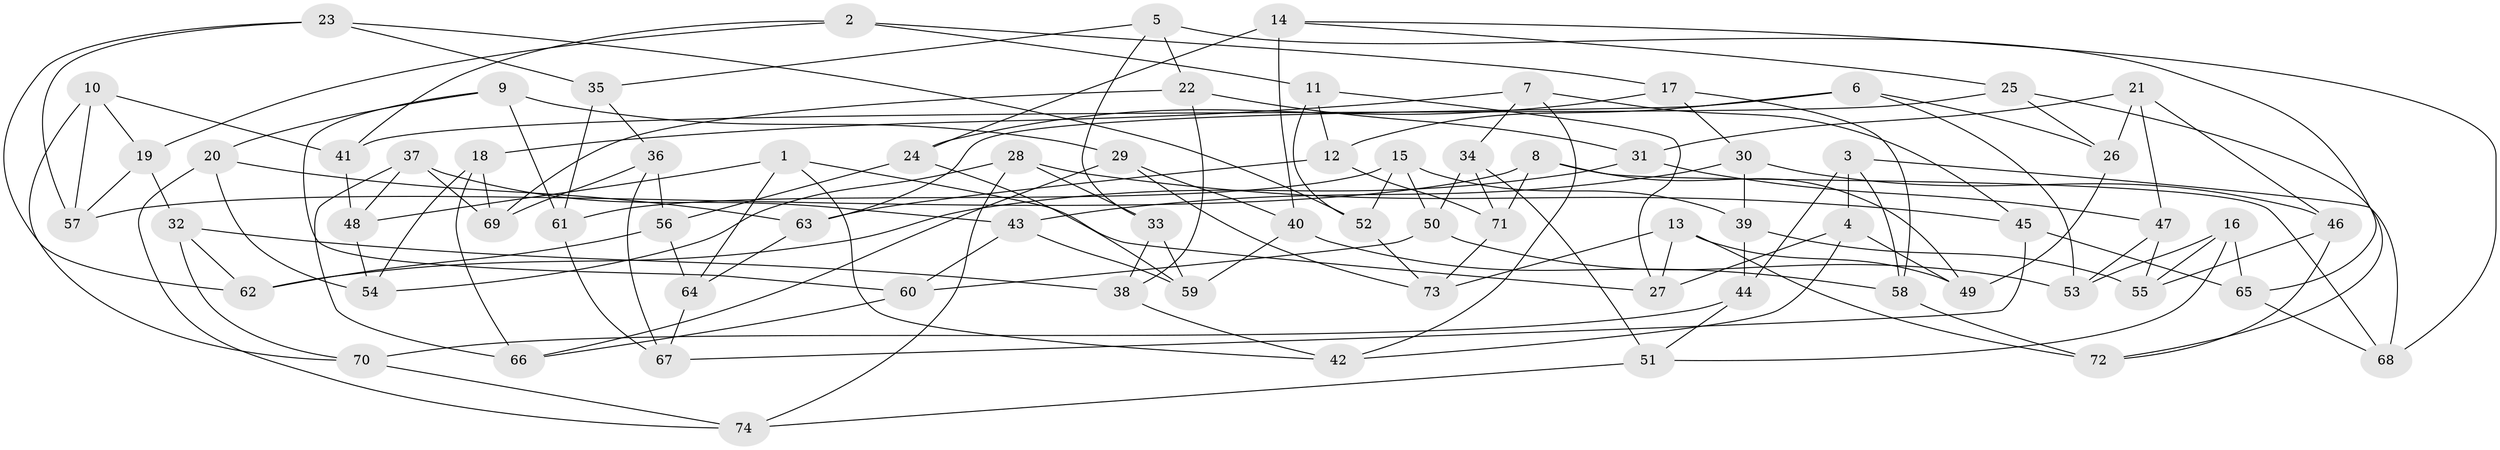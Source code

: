 // Generated by graph-tools (version 1.1) at 2025/50/03/09/25 03:50:56]
// undirected, 74 vertices, 148 edges
graph export_dot {
graph [start="1"]
  node [color=gray90,style=filled];
  1;
  2;
  3;
  4;
  5;
  6;
  7;
  8;
  9;
  10;
  11;
  12;
  13;
  14;
  15;
  16;
  17;
  18;
  19;
  20;
  21;
  22;
  23;
  24;
  25;
  26;
  27;
  28;
  29;
  30;
  31;
  32;
  33;
  34;
  35;
  36;
  37;
  38;
  39;
  40;
  41;
  42;
  43;
  44;
  45;
  46;
  47;
  48;
  49;
  50;
  51;
  52;
  53;
  54;
  55;
  56;
  57;
  58;
  59;
  60;
  61;
  62;
  63;
  64;
  65;
  66;
  67;
  68;
  69;
  70;
  71;
  72;
  73;
  74;
  1 -- 64;
  1 -- 48;
  1 -- 42;
  1 -- 27;
  2 -- 19;
  2 -- 41;
  2 -- 11;
  2 -- 17;
  3 -- 4;
  3 -- 68;
  3 -- 44;
  3 -- 58;
  4 -- 49;
  4 -- 27;
  4 -- 42;
  5 -- 33;
  5 -- 22;
  5 -- 35;
  5 -- 65;
  6 -- 63;
  6 -- 12;
  6 -- 53;
  6 -- 26;
  7 -- 42;
  7 -- 18;
  7 -- 34;
  7 -- 45;
  8 -- 57;
  8 -- 49;
  8 -- 71;
  8 -- 68;
  9 -- 29;
  9 -- 60;
  9 -- 61;
  9 -- 20;
  10 -- 57;
  10 -- 41;
  10 -- 19;
  10 -- 70;
  11 -- 52;
  11 -- 27;
  11 -- 12;
  12 -- 71;
  12 -- 63;
  13 -- 73;
  13 -- 49;
  13 -- 27;
  13 -- 72;
  14 -- 25;
  14 -- 68;
  14 -- 40;
  14 -- 24;
  15 -- 61;
  15 -- 50;
  15 -- 52;
  15 -- 39;
  16 -- 65;
  16 -- 53;
  16 -- 51;
  16 -- 55;
  17 -- 30;
  17 -- 58;
  17 -- 24;
  18 -- 66;
  18 -- 54;
  18 -- 69;
  19 -- 57;
  19 -- 32;
  20 -- 63;
  20 -- 54;
  20 -- 74;
  21 -- 46;
  21 -- 31;
  21 -- 26;
  21 -- 47;
  22 -- 31;
  22 -- 38;
  22 -- 69;
  23 -- 57;
  23 -- 62;
  23 -- 35;
  23 -- 52;
  24 -- 59;
  24 -- 56;
  25 -- 41;
  25 -- 26;
  25 -- 72;
  26 -- 49;
  28 -- 54;
  28 -- 74;
  28 -- 33;
  28 -- 45;
  29 -- 40;
  29 -- 73;
  29 -- 66;
  30 -- 39;
  30 -- 43;
  30 -- 46;
  31 -- 62;
  31 -- 47;
  32 -- 38;
  32 -- 70;
  32 -- 62;
  33 -- 38;
  33 -- 59;
  34 -- 51;
  34 -- 71;
  34 -- 50;
  35 -- 61;
  35 -- 36;
  36 -- 69;
  36 -- 67;
  36 -- 56;
  37 -- 69;
  37 -- 48;
  37 -- 43;
  37 -- 66;
  38 -- 42;
  39 -- 44;
  39 -- 55;
  40 -- 59;
  40 -- 58;
  41 -- 48;
  43 -- 60;
  43 -- 59;
  44 -- 70;
  44 -- 51;
  45 -- 67;
  45 -- 65;
  46 -- 72;
  46 -- 55;
  47 -- 55;
  47 -- 53;
  48 -- 54;
  50 -- 60;
  50 -- 53;
  51 -- 74;
  52 -- 73;
  56 -- 62;
  56 -- 64;
  58 -- 72;
  60 -- 66;
  61 -- 67;
  63 -- 64;
  64 -- 67;
  65 -- 68;
  70 -- 74;
  71 -- 73;
}
